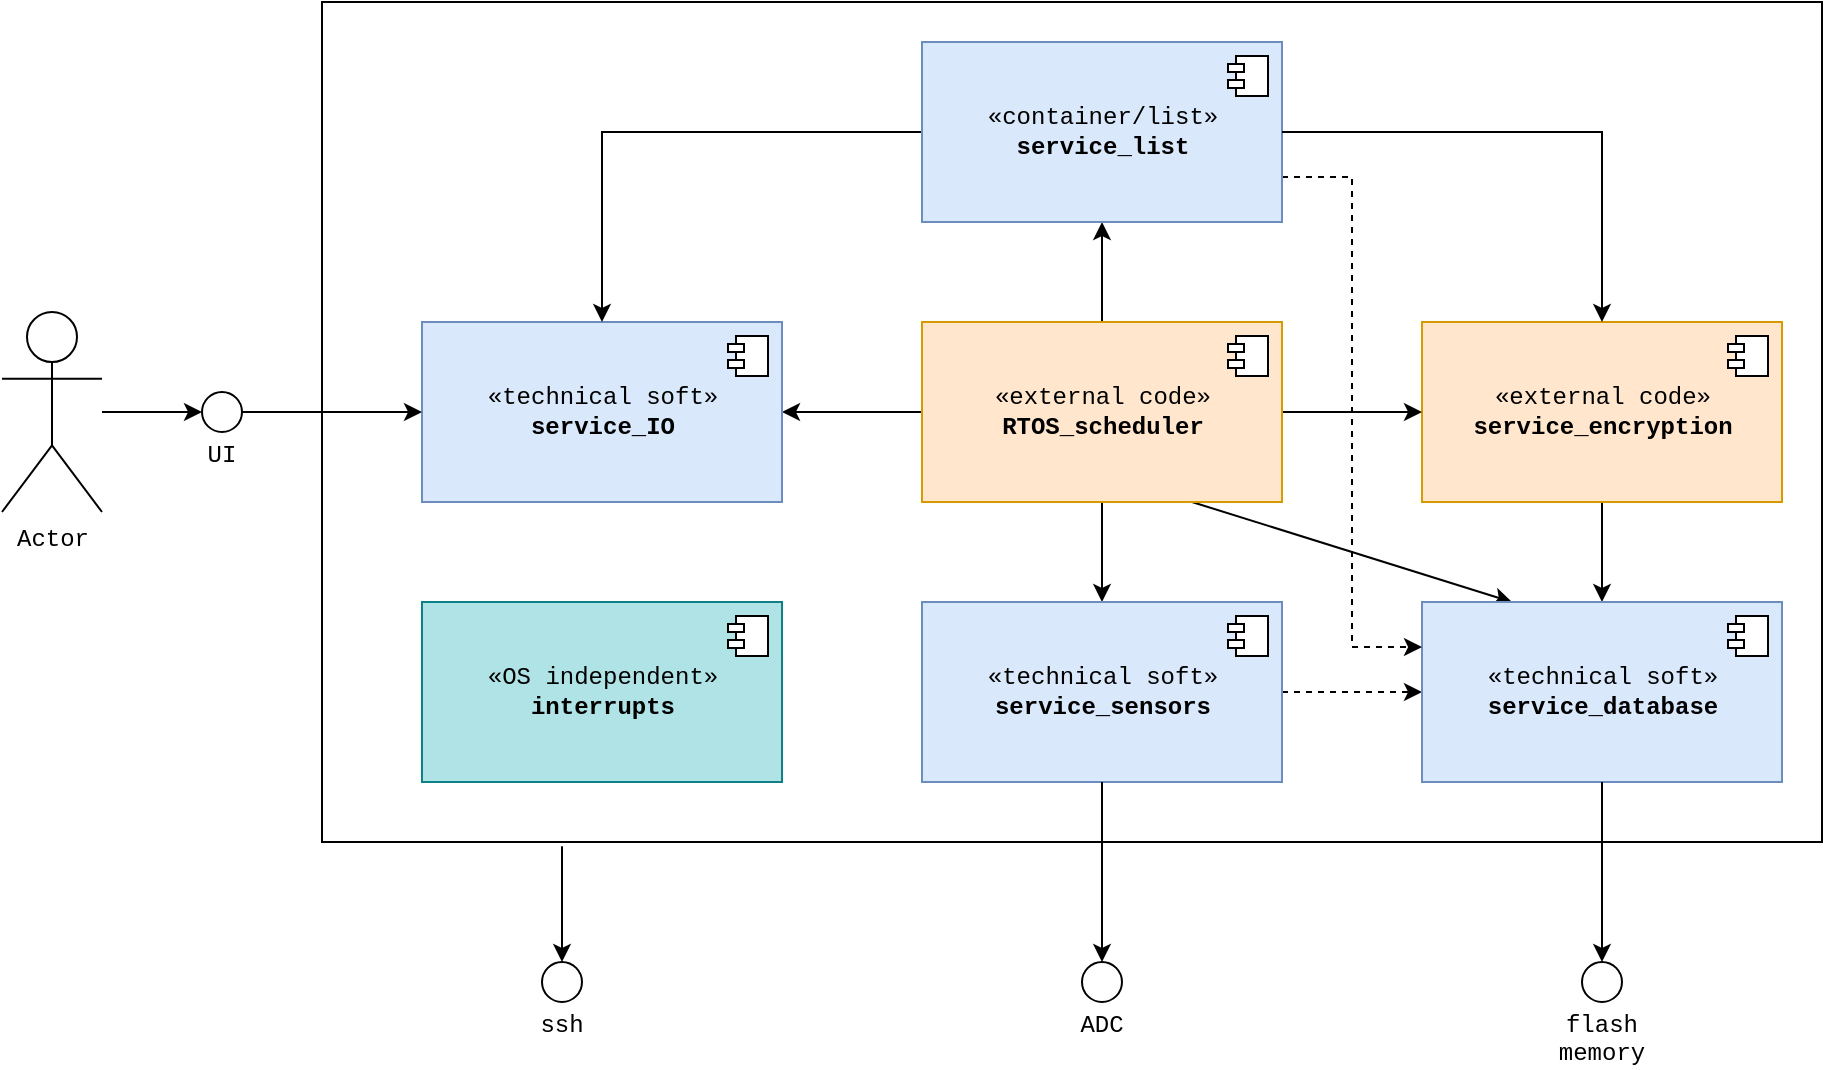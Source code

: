 <mxfile version="19.0.3" type="device"><diagram id="1MYmrCTNHw_WVxdx9uy3" name="Page-1"><mxGraphModel dx="3900" dy="878" grid="1" gridSize="10" guides="1" tooltips="1" connect="1" arrows="1" fold="1" page="1" pageScale="1" pageWidth="850" pageHeight="1100" math="0" shadow="0"><root><mxCell id="0"/><mxCell id="1" parent="0"/><mxCell id="J79AT2iS-K9aIa7s2Sya-22" value="" style="rounded=0;whiteSpace=wrap;html=1;fontFamily=Courier New;" parent="1" vertex="1"><mxGeometry x="-1920" y="120" width="750" height="420" as="geometry"/></mxCell><mxCell id="s2IhE0ZFdV6mkYVuggMj-1" value="" style="edgeStyle=orthogonalEdgeStyle;rounded=0;orthogonalLoop=1;jettySize=auto;html=1;fontFamily=Courier New;" edge="1" parent="1" source="J79AT2iS-K9aIa7s2Sya-1" target="J79AT2iS-K9aIa7s2Sya-19"><mxGeometry relative="1" as="geometry"/></mxCell><mxCell id="J79AT2iS-K9aIa7s2Sya-1" value="«external code»&lt;br&gt;&lt;b&gt;service_encryption&lt;/b&gt;" style="html=1;dropTarget=0;fillColor=#ffe6cc;strokeColor=#d79b00;fontFamily=Courier New;" parent="1" vertex="1"><mxGeometry x="-1370" y="280" width="180" height="90" as="geometry"/></mxCell><mxCell id="J79AT2iS-K9aIa7s2Sya-2" value="" style="shape=module;jettyWidth=8;jettyHeight=4;fontFamily=Courier New;" parent="J79AT2iS-K9aIa7s2Sya-1" vertex="1"><mxGeometry x="1" width="20" height="20" relative="1" as="geometry"><mxPoint x="-27" y="7" as="offset"/></mxGeometry></mxCell><mxCell id="J79AT2iS-K9aIa7s2Sya-32" style="edgeStyle=none;rounded=0;orthogonalLoop=1;jettySize=auto;html=1;fontFamily=Courier New;" parent="1" source="J79AT2iS-K9aIa7s2Sya-3" target="J79AT2iS-K9aIa7s2Sya-1" edge="1"><mxGeometry relative="1" as="geometry"/></mxCell><mxCell id="J79AT2iS-K9aIa7s2Sya-33" style="edgeStyle=none;rounded=0;orthogonalLoop=1;jettySize=auto;html=1;fontFamily=Courier New;" parent="1" source="J79AT2iS-K9aIa7s2Sya-3" target="J79AT2iS-K9aIa7s2Sya-7" edge="1"><mxGeometry relative="1" as="geometry"/></mxCell><mxCell id="J79AT2iS-K9aIa7s2Sya-34" style="edgeStyle=none;rounded=0;orthogonalLoop=1;jettySize=auto;html=1;entryX=1;entryY=0.5;entryDx=0;entryDy=0;fontFamily=Courier New;" parent="1" source="J79AT2iS-K9aIa7s2Sya-3" target="J79AT2iS-K9aIa7s2Sya-15" edge="1"><mxGeometry relative="1" as="geometry"/></mxCell><mxCell id="J79AT2iS-K9aIa7s2Sya-35" style="edgeStyle=none;rounded=0;orthogonalLoop=1;jettySize=auto;html=1;exitX=0.5;exitY=1;exitDx=0;exitDy=0;fontFamily=Courier New;" parent="1" source="J79AT2iS-K9aIa7s2Sya-3" target="J79AT2iS-K9aIa7s2Sya-17" edge="1"><mxGeometry relative="1" as="geometry"/></mxCell><mxCell id="J79AT2iS-K9aIa7s2Sya-36" style="edgeStyle=none;rounded=0;orthogonalLoop=1;jettySize=auto;html=1;exitX=0.75;exitY=1;exitDx=0;exitDy=0;entryX=0.25;entryY=0;entryDx=0;entryDy=0;fontFamily=Courier New;" parent="1" source="J79AT2iS-K9aIa7s2Sya-3" target="J79AT2iS-K9aIa7s2Sya-19" edge="1"><mxGeometry relative="1" as="geometry"/></mxCell><mxCell id="J79AT2iS-K9aIa7s2Sya-3" value="«external code»&lt;br&gt;&lt;b&gt;RTOS_scheduler&lt;/b&gt;" style="html=1;dropTarget=0;fillColor=#ffe6cc;strokeColor=#d79b00;fontFamily=Courier New;" parent="1" vertex="1"><mxGeometry x="-1620" y="280" width="180" height="90" as="geometry"/></mxCell><mxCell id="J79AT2iS-K9aIa7s2Sya-4" value="" style="shape=module;jettyWidth=8;jettyHeight=4;fontFamily=Courier New;" parent="J79AT2iS-K9aIa7s2Sya-3" vertex="1"><mxGeometry x="1" width="20" height="20" relative="1" as="geometry"><mxPoint x="-27" y="7" as="offset"/></mxGeometry></mxCell><mxCell id="J79AT2iS-K9aIa7s2Sya-15" value="«technical soft»&lt;br&gt;&lt;b&gt;service_IO&lt;/b&gt;" style="html=1;dropTarget=0;fillColor=#dae8fc;strokeColor=#6c8ebf;fontFamily=Courier New;" parent="1" vertex="1"><mxGeometry x="-1870" y="280" width="180" height="90" as="geometry"/></mxCell><mxCell id="J79AT2iS-K9aIa7s2Sya-16" value="" style="shape=module;jettyWidth=8;jettyHeight=4;fontFamily=Courier New;" parent="J79AT2iS-K9aIa7s2Sya-15" vertex="1"><mxGeometry x="1" width="20" height="20" relative="1" as="geometry"><mxPoint x="-27" y="7" as="offset"/></mxGeometry></mxCell><mxCell id="s2IhE0ZFdV6mkYVuggMj-3" value="" style="edgeStyle=orthogonalEdgeStyle;rounded=0;orthogonalLoop=1;jettySize=auto;html=1;fontFamily=Courier New;dashed=1;" edge="1" parent="1" source="J79AT2iS-K9aIa7s2Sya-17" target="J79AT2iS-K9aIa7s2Sya-19"><mxGeometry relative="1" as="geometry"/></mxCell><mxCell id="J79AT2iS-K9aIa7s2Sya-17" value="«technical soft»&lt;br&gt;&lt;b&gt;service_sensors&lt;/b&gt;" style="html=1;dropTarget=0;fillColor=#dae8fc;strokeColor=#6c8ebf;fontFamily=Courier New;" parent="1" vertex="1"><mxGeometry x="-1620" y="420" width="180" height="90" as="geometry"/></mxCell><mxCell id="J79AT2iS-K9aIa7s2Sya-18" value="" style="shape=module;jettyWidth=8;jettyHeight=4;fontFamily=Courier New;" parent="J79AT2iS-K9aIa7s2Sya-17" vertex="1"><mxGeometry x="1" width="20" height="20" relative="1" as="geometry"><mxPoint x="-27" y="7" as="offset"/></mxGeometry></mxCell><mxCell id="J79AT2iS-K9aIa7s2Sya-19" value="«technical soft»&lt;br&gt;&lt;b&gt;service_database&lt;/b&gt;" style="html=1;dropTarget=0;fillColor=#dae8fc;strokeColor=#6c8ebf;fontFamily=Courier New;" parent="1" vertex="1"><mxGeometry x="-1370" y="420" width="180" height="90" as="geometry"/></mxCell><mxCell id="J79AT2iS-K9aIa7s2Sya-20" value="" style="shape=module;jettyWidth=8;jettyHeight=4;fontFamily=Courier New;" parent="J79AT2iS-K9aIa7s2Sya-19" vertex="1"><mxGeometry x="1" width="20" height="20" relative="1" as="geometry"><mxPoint x="-27" y="7" as="offset"/></mxGeometry></mxCell><mxCell id="Vyt17i5PtOUEmaVz3Rnv-7" value="" style="edgeStyle=orthogonalEdgeStyle;rounded=0;orthogonalLoop=1;jettySize=auto;html=1;entryX=0.5;entryY=0;entryDx=0;entryDy=0;fontFamily=Courier New;" parent="1" source="J79AT2iS-K9aIa7s2Sya-7" target="J79AT2iS-K9aIa7s2Sya-15" edge="1"><mxGeometry relative="1" as="geometry"><mxPoint x="-1700" y="185" as="targetPoint"/></mxGeometry></mxCell><mxCell id="s2IhE0ZFdV6mkYVuggMj-4" style="edgeStyle=orthogonalEdgeStyle;rounded=0;orthogonalLoop=1;jettySize=auto;html=1;exitX=1;exitY=0.75;exitDx=0;exitDy=0;entryX=0;entryY=0.25;entryDx=0;entryDy=0;dashed=1;fontFamily=Courier New;" edge="1" parent="1" source="J79AT2iS-K9aIa7s2Sya-7" target="J79AT2iS-K9aIa7s2Sya-19"><mxGeometry relative="1" as="geometry"/></mxCell><mxCell id="J79AT2iS-K9aIa7s2Sya-7" value="«container/list»&lt;br&gt;&lt;b&gt;service_list&lt;/b&gt;" style="html=1;dropTarget=0;fillColor=#dae8fc;strokeColor=#6c8ebf;fontFamily=Courier New;" parent="1" vertex="1"><mxGeometry x="-1620" y="140" width="180" height="90" as="geometry"/></mxCell><mxCell id="J79AT2iS-K9aIa7s2Sya-8" value="" style="shape=module;jettyWidth=8;jettyHeight=4;fontFamily=Courier New;" parent="J79AT2iS-K9aIa7s2Sya-7" vertex="1"><mxGeometry x="1" width="20" height="20" relative="1" as="geometry"><mxPoint x="-27" y="7" as="offset"/></mxGeometry></mxCell><mxCell id="J79AT2iS-K9aIa7s2Sya-23" value="&lt;br&gt;&lt;br&gt;&lt;br&gt;&lt;br&gt;flash &lt;br&gt;memory" style="ellipse;whiteSpace=wrap;html=1;aspect=fixed;fontFamily=Courier New;" parent="1" vertex="1"><mxGeometry x="-1290" y="600" width="20" height="20" as="geometry"/></mxCell><mxCell id="J79AT2iS-K9aIa7s2Sya-24" value="" style="endArrow=classic;html=1;rounded=0;exitX=0.5;exitY=1;exitDx=0;exitDy=0;entryX=0.5;entryY=0;entryDx=0;entryDy=0;fontFamily=Courier New;" parent="1" source="J79AT2iS-K9aIa7s2Sya-19" target="J79AT2iS-K9aIa7s2Sya-23" edge="1"><mxGeometry width="50" height="50" relative="1" as="geometry"><mxPoint x="-1380" y="540" as="sourcePoint"/><mxPoint x="-1330" y="490" as="targetPoint"/></mxGeometry></mxCell><mxCell id="J79AT2iS-K9aIa7s2Sya-25" value="&lt;br&gt;&lt;br&gt;&lt;br&gt;ADC" style="ellipse;whiteSpace=wrap;html=1;aspect=fixed;fontFamily=Courier New;" parent="1" vertex="1"><mxGeometry x="-1540" y="600" width="20" height="20" as="geometry"/></mxCell><mxCell id="J79AT2iS-K9aIa7s2Sya-26" value="" style="endArrow=classic;html=1;rounded=0;exitX=0.5;exitY=1;exitDx=0;exitDy=0;entryX=0.5;entryY=0;entryDx=0;entryDy=0;fontFamily=Courier New;" parent="1" source="J79AT2iS-K9aIa7s2Sya-17" target="J79AT2iS-K9aIa7s2Sya-25" edge="1"><mxGeometry width="50" height="50" relative="1" as="geometry"><mxPoint x="-1250" y="810" as="sourcePoint"/><mxPoint x="-1200" y="760" as="targetPoint"/></mxGeometry></mxCell><mxCell id="Vyt17i5PtOUEmaVz3Rnv-4" value="" style="edgeStyle=orthogonalEdgeStyle;rounded=0;orthogonalLoop=1;jettySize=auto;html=1;fontFamily=Courier New;" parent="1" source="J79AT2iS-K9aIa7s2Sya-28" target="Vyt17i5PtOUEmaVz3Rnv-1" edge="1"><mxGeometry relative="1" as="geometry"/></mxCell><mxCell id="J79AT2iS-K9aIa7s2Sya-28" value="Actor" style="shape=umlActor;verticalLabelPosition=bottom;verticalAlign=top;html=1;fontFamily=Courier New;" parent="1" vertex="1"><mxGeometry x="-2080" y="275" width="50" height="100" as="geometry"/></mxCell><mxCell id="J79AT2iS-K9aIa7s2Sya-43" value="&lt;br&gt;&lt;br&gt;&lt;br&gt;ssh" style="ellipse;whiteSpace=wrap;html=1;aspect=fixed;fontFamily=Courier New;" parent="1" vertex="1"><mxGeometry x="-1810" y="600" width="20" height="20" as="geometry"/></mxCell><mxCell id="J79AT2iS-K9aIa7s2Sya-46" value="" style="endArrow=classic;html=1;rounded=0;exitX=0.16;exitY=1.005;exitDx=0;exitDy=0;exitPerimeter=0;fontFamily=Courier New;" parent="1" source="J79AT2iS-K9aIa7s2Sya-22" target="J79AT2iS-K9aIa7s2Sya-43" edge="1"><mxGeometry width="50" height="50" relative="1" as="geometry"><mxPoint x="-2010" y="640" as="sourcePoint"/><mxPoint x="-1960" y="590" as="targetPoint"/></mxGeometry></mxCell><mxCell id="Vyt17i5PtOUEmaVz3Rnv-1" value="&lt;br&gt;&lt;br&gt;&lt;br&gt;UI" style="ellipse;whiteSpace=wrap;html=1;aspect=fixed;fontFamily=Courier New;" parent="1" vertex="1"><mxGeometry x="-1980" y="315" width="20" height="20" as="geometry"/></mxCell><mxCell id="Vyt17i5PtOUEmaVz3Rnv-2" value="" style="endArrow=classic;html=1;rounded=0;exitX=1;exitY=0.5;exitDx=0;exitDy=0;entryX=0;entryY=0.5;entryDx=0;entryDy=0;fontFamily=Courier New;" parent="1" source="Vyt17i5PtOUEmaVz3Rnv-1" target="J79AT2iS-K9aIa7s2Sya-15" edge="1"><mxGeometry width="50" height="50" relative="1" as="geometry"><mxPoint x="-1640" y="400" as="sourcePoint"/><mxPoint x="-1590" y="350" as="targetPoint"/></mxGeometry></mxCell><mxCell id="Vyt17i5PtOUEmaVz3Rnv-9" value="«OS independent»&lt;br&gt;&lt;b&gt;interrupts&lt;/b&gt;" style="html=1;dropTarget=0;fillColor=#b0e3e6;strokeColor=#0e8088;fontFamily=Courier New;" parent="1" vertex="1"><mxGeometry x="-1870" y="420" width="180" height="90" as="geometry"/></mxCell><mxCell id="Vyt17i5PtOUEmaVz3Rnv-10" value="" style="shape=module;jettyWidth=8;jettyHeight=4;fontFamily=Courier New;" parent="Vyt17i5PtOUEmaVz3Rnv-9" vertex="1"><mxGeometry x="1" width="20" height="20" relative="1" as="geometry"><mxPoint x="-27" y="7" as="offset"/></mxGeometry></mxCell><mxCell id="s2IhE0ZFdV6mkYVuggMj-2" value="" style="endArrow=classic;html=1;rounded=0;exitX=1;exitY=0.5;exitDx=0;exitDy=0;entryX=0.5;entryY=0;entryDx=0;entryDy=0;edgeStyle=orthogonalEdgeStyle;fontFamily=Courier New;" edge="1" parent="1" source="J79AT2iS-K9aIa7s2Sya-7" target="J79AT2iS-K9aIa7s2Sya-1"><mxGeometry width="50" height="50" relative="1" as="geometry"><mxPoint x="-1960" y="720" as="sourcePoint"/><mxPoint x="-1910" y="670" as="targetPoint"/></mxGeometry></mxCell></root></mxGraphModel></diagram></mxfile>